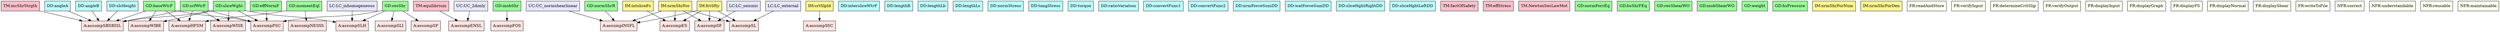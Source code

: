 digraph avsall {
	alpha_i -> assumpSBSBISL;
	beta_i -> assumpSBSBISL;
	h_i -> assumpSBSBISL;
	equilibriumCS:theory -> assumpENSL;
	mcShrSrgth -> assumpSBSBISL;
	resShr:theory -> assumpSLH;
	resShr:theory -> assumpSP;
	resShr:theory -> assumpSLI;
	resShr:theory -> assumpPSC;
	mobShr:theory -> assumpFOS;
	effNormF:theory -> assumpPSC;
	X_i:theory -> assumpINSFL;
	momentEql:theory -> assumpNESSS;
	momentEql:theory -> assumpHFSM;
	sliceWght:theory -> assumpSLH;
	sliceWght:theory -> assumpPSC;
	sliceWght:theory -> assumpSBSBISL;
	sliceWght:theory -> assumpWIBE;
	sliceWght:theory -> assumpWISE;
	baseWtrF:theory -> assumpPSC;
	baseWtrF:theory -> assumpSBSBISL;
	baseWtrF:theory -> assumpWIBE;
	baseWtrF:theory -> assumpHFSM;
	srfWtrF:theory -> assumpPSC;
	srfWtrF:theory -> assumpSBSBISL;
	srfWtrF:theory -> assumpWISE;
	srfWtrF:theory -> assumpHFSM;
	FS:theory -> assumpINSFL;
	FS:theory -> assumpES;
	FS:theory -> assumpSF;
	FS:theory -> assumpSL;
	nrmShrForIM -> assumpINSFL;
	nrmShrForIM -> assumpES;
	nrmShrForIM -> assumpSF;
	nrmShrForIM -> assumpSL;
	intsliceFsRC:theory -> assumpES;
	crtSlpIdIM:theory -> assumpSSC;
	LC_inhomogeneous -> assumpSLH;
	LC_seismic -> assumpSF;
	LC_external -> assumpSL;
	UC_normshearlinear -> assumpINSFL;
	UC_2donly -> assumpENSL;


	assumpSSC	[shape=box, color=black, style=filled, fillcolor=mistyrose, label="A:assumpSSC"];
	assumpFOS	[shape=box, color=black, style=filled, fillcolor=mistyrose, label="A:assumpFOS"];
	assumpSLH	[shape=box, color=black, style=filled, fillcolor=mistyrose, label="A:assumpSLH"];
	assumpSP	[shape=box, color=black, style=filled, fillcolor=mistyrose, label="A:assumpSP"];
	assumpSLI	[shape=box, color=black, style=filled, fillcolor=mistyrose, label="A:assumpSLI"];
	assumpINSFL	[shape=box, color=black, style=filled, fillcolor=mistyrose, label="A:assumpINSFL"];
	assumpPSC	[shape=box, color=black, style=filled, fillcolor=mistyrose, label="A:assumpPSC"];
	assumpENSL	[shape=box, color=black, style=filled, fillcolor=mistyrose, label="A:assumpENSL"];
	assumpSBSBISL	[shape=box, color=black, style=filled, fillcolor=mistyrose, label="A:assumpSBSBISL"];
	assumpES	[shape=box, color=black, style=filled, fillcolor=mistyrose, label="A:assumpES"];
	assumpSF	[shape=box, color=black, style=filled, fillcolor=mistyrose, label="A:assumpSF"];
	assumpSL	[shape=box, color=black, style=filled, fillcolor=mistyrose, label="A:assumpSL"];
	assumpWIBE	[shape=box, color=black, style=filled, fillcolor=mistyrose, label="A:assumpWIBE"];
	assumpWISE	[shape=box, color=black, style=filled, fillcolor=mistyrose, label="A:assumpWISE"];
	assumpNESSS	[shape=box, color=black, style=filled, fillcolor=mistyrose, label="A:assumpNESSS"];
	assumpHFSM	[shape=box, color=black, style=filled, fillcolor=mistyrose, label="A:assumpHFSM"];

	subgraph A {
	rank="same"
	{assumpSSC, assumpFOS, assumpSLH, assumpSP, assumpSLI, assumpINSFL, assumpPSC, assumpENSL, assumpSBSBISL, assumpES, assumpSF, assumpSL, assumpWIBE, assumpWISE, assumpNESSS, assumpHFSM}
	}

	H_i	[shape=box, color=black, style=filled, fillcolor=paleturquoise1, label="DD:intersliceWtrF"];
	alpha_i	[shape=box, color=black, style=filled, fillcolor=paleturquoise1, label="DD:angleA"];
	beta_i	[shape=box, color=black, style=filled, fillcolor=paleturquoise1, label="DD:angleB"];
	b_i	[shape=box, color=black, style=filled, fillcolor=paleturquoise1, label="DD:lengthB"];
	l_bi	[shape=box, color=black, style=filled, fillcolor=paleturquoise1, label="DD:lengthLb"];
	l_si	[shape=box, color=black, style=filled, fillcolor=paleturquoise1, label="DD:lengthLs"];
	h_i	[shape=box, color=black, style=filled, fillcolor=paleturquoise1, label="DD:slcHeight"];
	sigma	[shape=box, color=black, style=filled, fillcolor=paleturquoise1, label="DD:normStress"];
	tau	[shape=box, color=black, style=filled, fillcolor=paleturquoise1, label="DD:tangStress"];
	torque	[shape=box, color=black, style=filled, fillcolor=paleturquoise1, label="DD:torque"];
	f_i	[shape=box, color=black, style=filled, fillcolor=paleturquoise1, label="DD:ratioVariation"];
	Phi	[shape=box, color=black, style=filled, fillcolor=paleturquoise1, label="DD:convertFunc1"];
	Psi	[shape=box, color=black, style=filled, fillcolor=paleturquoise1, label="DD:convertFunc2"];
	F_xG	[shape=box, color=black, style=filled, fillcolor=paleturquoise1, label="DD:nrmForceSumDD"];
	F_xH	[shape=box, color=black, style=filled, fillcolor=paleturquoise1, label="DD:watForceSumDD"];
	hR	[shape=box, color=black, style=filled, fillcolor=paleturquoise1, label="DD:sliceHghtRightDD"];
	hL	[shape=box, color=black, style=filled, fillcolor=paleturquoise1, label="DD:sliceHghtLeftDD"];

	subgraph DD {
	rank="same"
	{H_i, alpha_i, beta_i, b_i, l_bi, l_si, h_i, sigma, tau, torque, f_i, Phi, Psi, F_xG, F_xH, hR, hL}
	}

	factOfSafetyTM	[shape=box, color=black, style=filled, fillcolor=pink, label="TM:factOfSafety"];
	equilibriumCS:theory	[shape=box, color=black, style=filled, fillcolor=pink, label="TM:equilibrium"];
	mcShrSrgth	[shape=box, color=black, style=filled, fillcolor=pink, label="TM:mcShrStrgth"];
	effectiveStressTM	[shape=box, color=black, style=filled, fillcolor=pink, label="TM:effStress"];
	newtonSL	[shape=box, color=black, style=filled, fillcolor=pink, label="TM:NewtonSecLawMot"];

	subgraph TM {
	rank="same"
	{factOfSafetyTM, equilibriumCS:theory, mcShrSrgth, effectiveStressTM, newtonSL}
	}

	normForcEq:theory	[shape=box, color=black, style=filled, fillcolor=palegreen, label="GD:normForcEq"];
	bsShrFEq:theory	[shape=box, color=black, style=filled, fillcolor=palegreen, label="GD:bsShrFEq"];
	resShr:theory	[shape=box, color=black, style=filled, fillcolor=palegreen, label="GD:resShr"];
	mobShr:theory	[shape=box, color=black, style=filled, fillcolor=palegreen, label="GD:mobShr"];
	effNormF:theory	[shape=box, color=black, style=filled, fillcolor=palegreen, label="GD:effNormF"];
	resShearWO:theory	[shape=box, color=black, style=filled, fillcolor=palegreen, label="GD:resShearWO"];
	mobShearWO:theory	[shape=box, color=black, style=filled, fillcolor=palegreen, label="GD:mobShearWO"];
	X_i:theory	[shape=box, color=black, style=filled, fillcolor=palegreen, label="GD:normShrR"];
	momentEql:theory	[shape=box, color=black, style=filled, fillcolor=palegreen, label="GD:momentEql"];
	weight:theory	[shape=box, color=black, style=filled, fillcolor=palegreen, label="GD:weight"];
	sliceWght:theory	[shape=box, color=black, style=filled, fillcolor=palegreen, label="GD:sliceWght"];
	pressure:theory	[shape=box, color=black, style=filled, fillcolor=palegreen, label="GD:hsPressure"];
	baseWtrF:theory	[shape=box, color=black, style=filled, fillcolor=palegreen, label="GD:baseWtrF"];
	srfWtrF:theory	[shape=box, color=black, style=filled, fillcolor=palegreen, label="GD:srfWtrF"];

	subgraph GD {
	rank="same"
	{normForcEq:theory, bsShrFEq:theory, resShr:theory, mobShr:theory, effNormF:theory, resShearWO:theory, mobShearWO:theory, X_i:theory, momentEql:theory, weight:theory, sliceWght:theory, pressure:theory, baseWtrF:theory, srfWtrF:theory}
	}

	FS:theory	[shape=box, color=black, style=filled, fillcolor=khaki1, label="IM:fctSfty"];
	nrmShrForIM	[shape=box, color=black, style=filled, fillcolor=khaki1, label="IM:nrmShrFor"];
	nrmShrForNumRC:theory	[shape=box, color=black, style=filled, fillcolor=khaki1, label="IM:nrmShrForNum"];
	nrmShrForDenRC:theory	[shape=box, color=black, style=filled, fillcolor=khaki1, label="IM:nrmShrForDen"];
	intsliceFsRC:theory	[shape=box, color=black, style=filled, fillcolor=khaki1, label="IM:intsliceFs"];
	crtSlpIdIM:theory	[shape=box, color=black, style=filled, fillcolor=khaki1, label="IM:crtSlpId"];

	subgraph IM {
	rank="same"
	{FS:theory, nrmShrForIM, nrmShrForNumRC:theory, nrmShrForDenRC:theory, intsliceFsRC:theory, crtSlpIdIM:theory}
	}

	readAndStore	[shape=box, color=black, style=filled, fillcolor=ivory, label="FR:readAndStore"];
	verifyInput	[shape=box, color=black, style=filled, fillcolor=ivory, label="FR:verifyInput"];
	determineCritSlip	[shape=box, color=black, style=filled, fillcolor=ivory, label="FR:determineCritSlip"];
	verifyOutput	[shape=box, color=black, style=filled, fillcolor=ivory, label="FR:verifyOutput"];
	displayInput	[shape=box, color=black, style=filled, fillcolor=ivory, label="FR:displayInput"];
	displayGraph	[shape=box, color=black, style=filled, fillcolor=ivory, label="FR:displayGraph"];
	displayFS	[shape=box, color=black, style=filled, fillcolor=ivory, label="FR:displayFS"];
	displayNormal	[shape=box, color=black, style=filled, fillcolor=ivory, label="FR:displayNormal"];
	displayShear	[shape=box, color=black, style=filled, fillcolor=ivory, label="FR:displayShear"];
	writeToFile	[shape=box, color=black, style=filled, fillcolor=ivory, label="FR:writeToFile"];
	correct	[shape=box, color=black, style=filled, fillcolor=ivory, label="NFR:correct"];
	understandable	[shape=box, color=black, style=filled, fillcolor=ivory, label="NFR:understandable"];
	reusable	[shape=box, color=black, style=filled, fillcolor=ivory, label="NFR:reusable"];
	maintainable	[shape=box, color=black, style=filled, fillcolor=ivory, label="NFR:maintainable"];

	subgraph FR {
	rank="same"
	{readAndStore, verifyInput, determineCritSlip, verifyOutput, displayInput, displayGraph, displayFS, displayNormal, displayShear, writeToFile, correct, understandable, reusable, maintainable}
	}

	LC_inhomogeneous	[shape=box, color=black, style=filled, fillcolor=lavender, label="LC:LC_inhomogeneous"];
	LC_seismic	[shape=box, color=black, style=filled, fillcolor=lavender, label="LC:LC_seismic"];
	LC_external	[shape=box, color=black, style=filled, fillcolor=lavender, label="LC:LC_external"];
	UC_normshearlinear	[shape=box, color=black, style=filled, fillcolor=lavender, label="UC:UC_normshearlinear"];
	UC_2donly	[shape=box, color=black, style=filled, fillcolor=lavender, label="UC:UC_2donly"];

	subgraph LC {
	rank="same"
	{LC_inhomogeneous, LC_seismic, LC_external, UC_normshearlinear, UC_2donly}
	}

}
